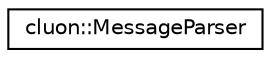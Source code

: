 digraph "Graphical Class Hierarchy"
{
 // LATEX_PDF_SIZE
  edge [fontname="Helvetica",fontsize="10",labelfontname="Helvetica",labelfontsize="10"];
  node [fontname="Helvetica",fontsize="10",shape=record];
  rankdir="LR";
  Node0 [label="cluon::MessageParser",height=0.2,width=0.4,color="black", fillcolor="white", style="filled",URL="$classcluon_1_1MessageParser.html",tooltip=" "];
}
